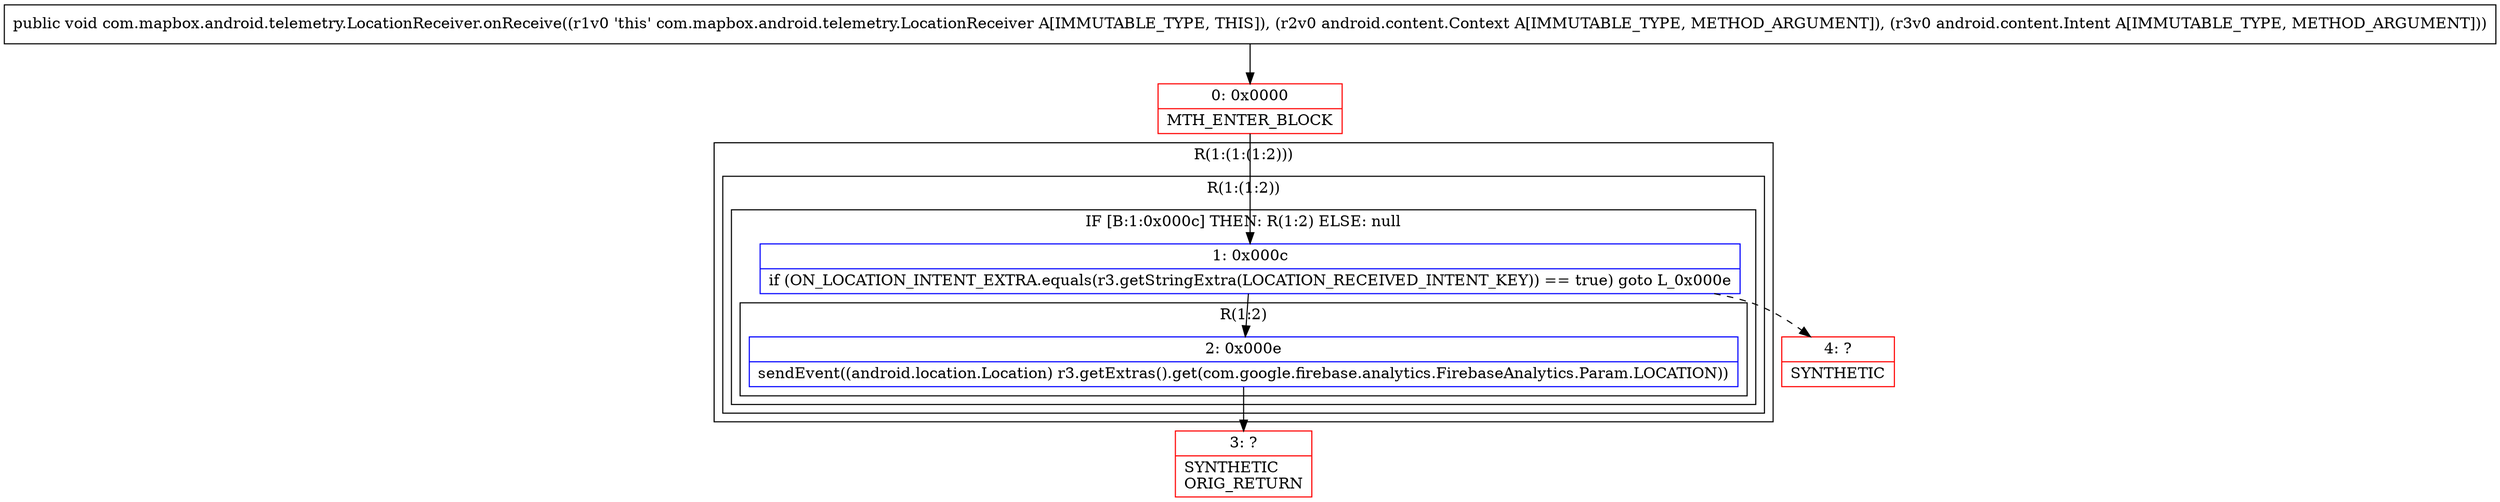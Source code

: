 digraph "CFG forcom.mapbox.android.telemetry.LocationReceiver.onReceive(Landroid\/content\/Context;Landroid\/content\/Intent;)V" {
subgraph cluster_Region_1552237677 {
label = "R(1:(1:(1:2)))";
node [shape=record,color=blue];
subgraph cluster_Region_1670949871 {
label = "R(1:(1:2))";
node [shape=record,color=blue];
subgraph cluster_IfRegion_2023481419 {
label = "IF [B:1:0x000c] THEN: R(1:2) ELSE: null";
node [shape=record,color=blue];
Node_1 [shape=record,label="{1\:\ 0x000c|if (ON_LOCATION_INTENT_EXTRA.equals(r3.getStringExtra(LOCATION_RECEIVED_INTENT_KEY)) == true) goto L_0x000e\l}"];
subgraph cluster_Region_331252575 {
label = "R(1:2)";
node [shape=record,color=blue];
Node_2 [shape=record,label="{2\:\ 0x000e|sendEvent((android.location.Location) r3.getExtras().get(com.google.firebase.analytics.FirebaseAnalytics.Param.LOCATION))\l}"];
}
}
}
}
Node_0 [shape=record,color=red,label="{0\:\ 0x0000|MTH_ENTER_BLOCK\l}"];
Node_3 [shape=record,color=red,label="{3\:\ ?|SYNTHETIC\lORIG_RETURN\l}"];
Node_4 [shape=record,color=red,label="{4\:\ ?|SYNTHETIC\l}"];
MethodNode[shape=record,label="{public void com.mapbox.android.telemetry.LocationReceiver.onReceive((r1v0 'this' com.mapbox.android.telemetry.LocationReceiver A[IMMUTABLE_TYPE, THIS]), (r2v0 android.content.Context A[IMMUTABLE_TYPE, METHOD_ARGUMENT]), (r3v0 android.content.Intent A[IMMUTABLE_TYPE, METHOD_ARGUMENT])) }"];
MethodNode -> Node_0;
Node_1 -> Node_2;
Node_1 -> Node_4[style=dashed];
Node_2 -> Node_3;
Node_0 -> Node_1;
}


